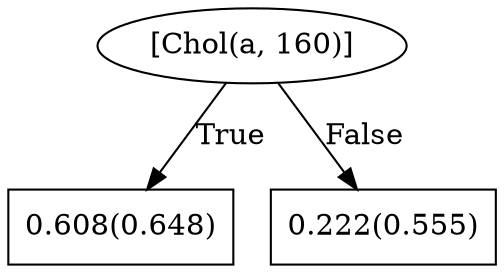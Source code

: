 digraph G{ 
1[label = "[Chol(a, 160)]"];
1 -> 2[label="True"];
1 -> 3[label="False"];
2[shape = box,label = "0.608(0.648)"];
3[shape = box,label = "0.222(0.555)"];
}

